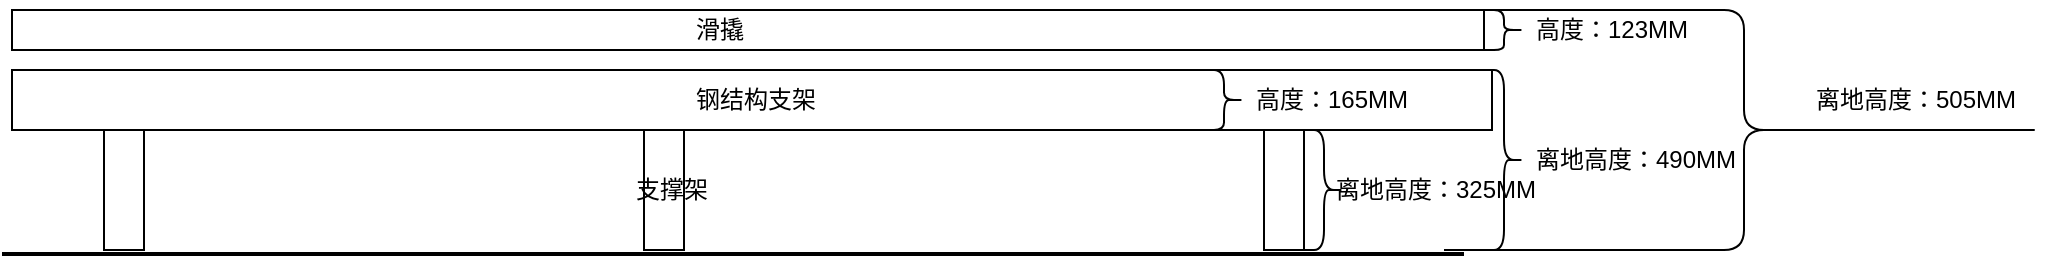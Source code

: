 <mxfile version="27.0.1">
  <diagram name="第 1 页" id="YYa9ePQhrEPHoBufAjQV">
    <mxGraphModel dx="1042" dy="535" grid="1" gridSize="10" guides="1" tooltips="1" connect="1" arrows="1" fold="1" page="1" pageScale="1" pageWidth="827" pageHeight="1169" math="0" shadow="0">
      <root>
        <mxCell id="0" />
        <mxCell id="1" parent="0" />
        <mxCell id="Dy0eRVJxlM2pT9AZSzSM-3" value="" style="rounded=0;whiteSpace=wrap;html=1;" vertex="1" parent="1">
          <mxGeometry x="44" y="270" width="740" height="30" as="geometry" />
        </mxCell>
        <mxCell id="Dy0eRVJxlM2pT9AZSzSM-4" value="" style="rounded=0;whiteSpace=wrap;html=1;" vertex="1" parent="1">
          <mxGeometry x="670" y="300" width="20" height="60" as="geometry" />
        </mxCell>
        <mxCell id="Dy0eRVJxlM2pT9AZSzSM-5" value="" style="rounded=0;whiteSpace=wrap;html=1;" vertex="1" parent="1">
          <mxGeometry x="360" y="300" width="20" height="60" as="geometry" />
        </mxCell>
        <mxCell id="Dy0eRVJxlM2pT9AZSzSM-6" value="" style="rounded=0;whiteSpace=wrap;html=1;" vertex="1" parent="1">
          <mxGeometry x="90" y="300" width="20" height="60" as="geometry" />
        </mxCell>
        <mxCell id="Dy0eRVJxlM2pT9AZSzSM-7" value="" style="rounded=0;whiteSpace=wrap;html=1;" vertex="1" parent="1">
          <mxGeometry x="44" y="240" width="736" height="20" as="geometry" />
        </mxCell>
        <mxCell id="Dy0eRVJxlM2pT9AZSzSM-8" value="" style="shape=curlyBracket;whiteSpace=wrap;html=1;rounded=1;flipH=1;labelPosition=right;verticalLabelPosition=middle;align=left;verticalAlign=middle;" vertex="1" parent="1">
          <mxGeometry x="780" y="270" width="20" height="90" as="geometry" />
        </mxCell>
        <mxCell id="Dy0eRVJxlM2pT9AZSzSM-9" value="" style="line;strokeWidth=2;html=1;" vertex="1" parent="1">
          <mxGeometry x="39" y="357" width="731" height="10" as="geometry" />
        </mxCell>
        <mxCell id="Dy0eRVJxlM2pT9AZSzSM-10" value="离地高度：490MM" style="text;strokeColor=none;fillColor=none;align=left;verticalAlign=middle;spacingLeft=4;spacingRight=4;overflow=hidden;points=[[0,0.5],[1,0.5]];portConstraint=eastwest;rotatable=0;whiteSpace=wrap;html=1;" vertex="1" parent="1">
          <mxGeometry x="800" y="300" width="130" height="30" as="geometry" />
        </mxCell>
        <mxCell id="Dy0eRVJxlM2pT9AZSzSM-11" value="" style="shape=curlyBracket;whiteSpace=wrap;html=1;rounded=1;flipH=1;labelPosition=right;verticalLabelPosition=middle;align=left;verticalAlign=middle;" vertex="1" parent="1">
          <mxGeometry x="760" y="240" width="300" height="120" as="geometry" />
        </mxCell>
        <mxCell id="Dy0eRVJxlM2pT9AZSzSM-12" value="离地高度：505MM" style="text;strokeColor=none;fillColor=none;align=left;verticalAlign=middle;spacingLeft=4;spacingRight=4;overflow=hidden;points=[[0,0.5],[1,0.5]];portConstraint=eastwest;rotatable=0;whiteSpace=wrap;html=1;" vertex="1" parent="1">
          <mxGeometry x="940" y="270" width="120" height="30" as="geometry" />
        </mxCell>
        <mxCell id="Dy0eRVJxlM2pT9AZSzSM-13" value="" style="shape=curlyBracket;whiteSpace=wrap;html=1;rounded=1;flipH=1;labelPosition=right;verticalLabelPosition=middle;align=left;verticalAlign=middle;" vertex="1" parent="1">
          <mxGeometry x="690" y="300" width="20" height="60" as="geometry" />
        </mxCell>
        <mxCell id="Dy0eRVJxlM2pT9AZSzSM-14" value="离地高度：325MM" style="text;strokeColor=none;fillColor=none;align=left;verticalAlign=middle;spacingLeft=4;spacingRight=4;overflow=hidden;points=[[0,0.5],[1,0.5]];portConstraint=eastwest;rotatable=0;whiteSpace=wrap;html=1;" vertex="1" parent="1">
          <mxGeometry x="700" y="315" width="120" height="30" as="geometry" />
        </mxCell>
        <mxCell id="Dy0eRVJxlM2pT9AZSzSM-15" value="" style="shape=curlyBracket;whiteSpace=wrap;html=1;rounded=1;flipH=1;labelPosition=right;verticalLabelPosition=middle;align=left;verticalAlign=middle;size=0.5;" vertex="1" parent="1">
          <mxGeometry x="640" y="270" width="20" height="30" as="geometry" />
        </mxCell>
        <mxCell id="Dy0eRVJxlM2pT9AZSzSM-16" value="高度：165MM" style="text;strokeColor=none;fillColor=none;align=left;verticalAlign=middle;spacingLeft=4;spacingRight=4;overflow=hidden;points=[[0,0.5],[1,0.5]];portConstraint=eastwest;rotatable=0;whiteSpace=wrap;html=1;" vertex="1" parent="1">
          <mxGeometry x="660" y="270" width="100" height="30" as="geometry" />
        </mxCell>
        <mxCell id="Dy0eRVJxlM2pT9AZSzSM-17" value="" style="shape=curlyBracket;whiteSpace=wrap;html=1;rounded=1;flipH=1;labelPosition=right;verticalLabelPosition=middle;align=left;verticalAlign=middle;" vertex="1" parent="1">
          <mxGeometry x="780" y="240" width="20" height="20" as="geometry" />
        </mxCell>
        <mxCell id="Dy0eRVJxlM2pT9AZSzSM-18" value="高度：123MM" style="text;strokeColor=none;fillColor=none;align=left;verticalAlign=middle;spacingLeft=4;spacingRight=4;overflow=hidden;points=[[0,0.5],[1,0.5]];portConstraint=eastwest;rotatable=0;whiteSpace=wrap;html=1;" vertex="1" parent="1">
          <mxGeometry x="800" y="235" width="100" height="30" as="geometry" />
        </mxCell>
        <mxCell id="Dy0eRVJxlM2pT9AZSzSM-19" value="滑撬" style="text;strokeColor=none;fillColor=none;align=left;verticalAlign=middle;spacingLeft=4;spacingRight=4;overflow=hidden;points=[[0,0.5],[1,0.5]];portConstraint=eastwest;rotatable=0;whiteSpace=wrap;html=1;" vertex="1" parent="1">
          <mxGeometry x="380" y="235" width="100" height="30" as="geometry" />
        </mxCell>
        <mxCell id="Dy0eRVJxlM2pT9AZSzSM-20" value="钢结构支架" style="text;strokeColor=none;fillColor=none;align=left;verticalAlign=middle;spacingLeft=4;spacingRight=4;overflow=hidden;points=[[0,0.5],[1,0.5]];portConstraint=eastwest;rotatable=0;whiteSpace=wrap;html=1;" vertex="1" parent="1">
          <mxGeometry x="380" y="270" width="100" height="30" as="geometry" />
        </mxCell>
        <mxCell id="Dy0eRVJxlM2pT9AZSzSM-21" value="支撑架" style="text;strokeColor=none;fillColor=none;align=left;verticalAlign=middle;spacingLeft=4;spacingRight=4;overflow=hidden;points=[[0,0.5],[1,0.5]];portConstraint=eastwest;rotatable=0;whiteSpace=wrap;html=1;" vertex="1" parent="1">
          <mxGeometry x="350" y="315" width="100" height="30" as="geometry" />
        </mxCell>
      </root>
    </mxGraphModel>
  </diagram>
</mxfile>
